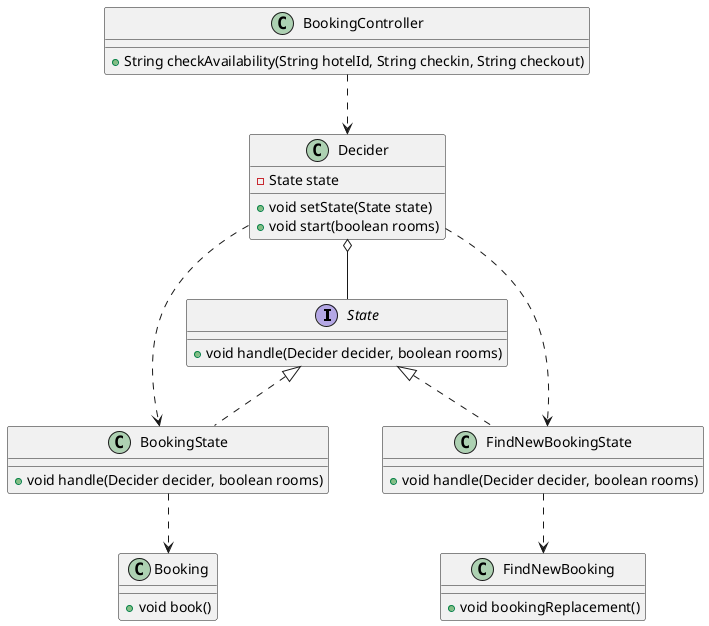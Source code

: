 @startuml

interface State {
    +void handle(Decider decider, boolean rooms)
}

class Decider {
    -State state
    +void setState(State state)
    +void start(boolean rooms)
}

class Booking {
    +void book()
}

class BookingState {
    +void handle(Decider decider, boolean rooms)
}

class FindNewBookingState {
    +void handle(Decider decider, boolean rooms)
}

class FindNewBooking {
    +void bookingReplacement()
}

class BookingController {
    +String checkAvailability(String hotelId, String checkin, String checkout)
}

State <|.. BookingState
State <|.. FindNewBookingState

Decider o-- State
Decider ..> BookingState
Decider ..> FindNewBookingState

BookingState ..> Booking
FindNewBookingState ..> FindNewBooking

BookingController ..> Decider

@enduml